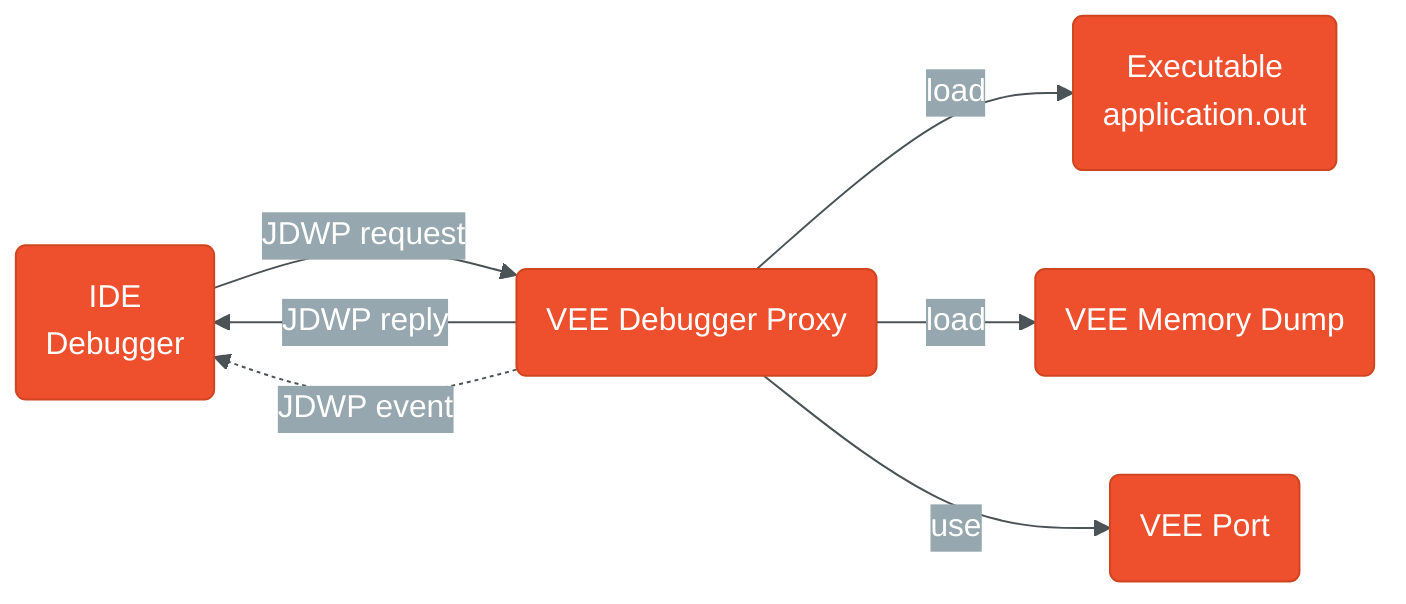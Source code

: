 %%{
  init: {
    'theme': 'base',
    'themeVariables': {
      'primaryColor': '#ee502e',
      'primaryTextColor': '#fff',
      'primaryBorderColor': '#cf4520',
      'lineColor': '#4b5357',
      'secondaryColor': '#97a7af'
    }
  }
}%%

%% Copyright 2022-2024, MicroEJ Corp. Content in this space is free for read and redistribute. Except if otherwise stated, modification is subject to MicroEJ Corp prior approval.
%% MicroEJ is a trademark of MicroEJ Corp. All other trademarks and copyrights are the property of their respective owners.


graph LR 
    IDE(IDE\nDebugger) --> |JDWP request| JDWP(VEE Debugger Proxy) 
    JDWP --> |JDWP reply| IDE
    JDWP -.-> | JDWP event| IDE
    JDWP --> |load| ELF(Executable\napplication.out)
    JDWP --> |load| MEMDUMP(VEE Memory Dump)
    JDWP --> |use| Jars(VEE Port)